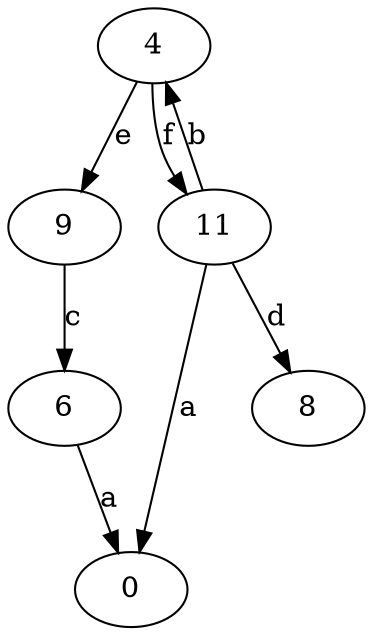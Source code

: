 strict digraph  {
0;
4;
6;
8;
9;
11;
4 -> 9  [label=e];
4 -> 11  [label=f];
6 -> 0  [label=a];
9 -> 6  [label=c];
11 -> 0  [label=a];
11 -> 4  [label=b];
11 -> 8  [label=d];
}
